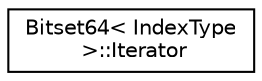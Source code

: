 digraph "Graphical Class Hierarchy"
{
 // LATEX_PDF_SIZE
  edge [fontname="Helvetica",fontsize="10",labelfontname="Helvetica",labelfontsize="10"];
  node [fontname="Helvetica",fontsize="10",shape=record];
  rankdir="LR";
  Node0 [label="Bitset64\< IndexType\l \>::Iterator",height=0.2,width=0.4,color="black", fillcolor="white", style="filled",URL="$classoperations__research_1_1_bitset64_1_1_iterator.html",tooltip=" "];
}
